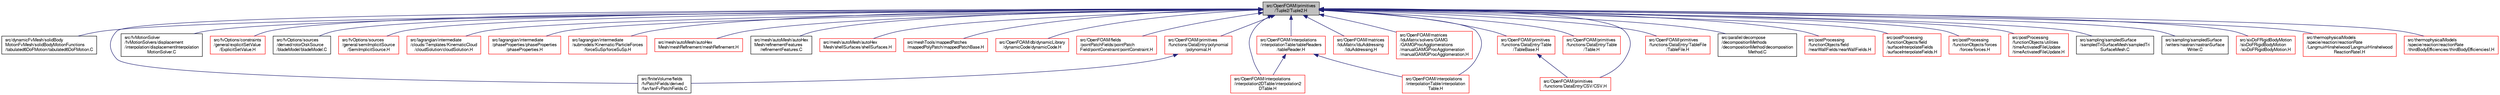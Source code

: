 digraph "src/OpenFOAM/primitives/Tuple2/Tuple2.H"
{
  bgcolor="transparent";
  edge [fontname="FreeSans",fontsize="10",labelfontname="FreeSans",labelfontsize="10"];
  node [fontname="FreeSans",fontsize="10",shape=record];
  Node55 [label="src/OpenFOAM/primitives\l/Tuple2/Tuple2.H",height=0.2,width=0.4,color="black", fillcolor="grey75", style="filled", fontcolor="black"];
  Node55 -> Node56 [dir="back",color="midnightblue",fontsize="10",style="solid",fontname="FreeSans"];
  Node56 [label="src/dynamicFvMesh/solidBody\lMotionFvMesh/solidBodyMotionFunctions\l/tabulated6DoFMotion/tabulated6DoFMotion.C",height=0.2,width=0.4,color="black",URL="$a00347.html"];
  Node55 -> Node57 [dir="back",color="midnightblue",fontsize="10",style="solid",fontname="FreeSans"];
  Node57 [label="src/finiteVolume/fields\l/fvPatchFields/derived\l/fan/fanFvPatchFields.C",height=0.2,width=0.4,color="black",URL="$a01844.html"];
  Node55 -> Node58 [dir="back",color="midnightblue",fontsize="10",style="solid",fontname="FreeSans"];
  Node58 [label="src/fvMotionSolver\l/fvMotionSolvers/displacement\l/interpolation/displacementInterpolation\lMotionSolver.C",height=0.2,width=0.4,color="black",URL="$a04379.html"];
  Node55 -> Node59 [dir="back",color="midnightblue",fontsize="10",style="solid",fontname="FreeSans"];
  Node59 [label="src/fvOptions/constraints\l/general/explicitSetValue\l/ExplicitSetValue.H",height=0.2,width=0.4,color="red",URL="$a04598.html"];
  Node55 -> Node63 [dir="back",color="midnightblue",fontsize="10",style="solid",fontname="FreeSans"];
  Node63 [label="src/fvOptions/sources\l/derived/rotorDiskSource\l/bladeModel/bladeModel.C",height=0.2,width=0.4,color="black",URL="$a04682.html"];
  Node55 -> Node64 [dir="back",color="midnightblue",fontsize="10",style="solid",fontname="FreeSans"];
  Node64 [label="src/fvOptions/sources\l/general/semiImplicitSource\l/SemiImplicitSource.H",height=0.2,width=0.4,color="red",URL="$a04775.html"];
  Node55 -> Node69 [dir="back",color="midnightblue",fontsize="10",style="solid",fontname="FreeSans"];
  Node69 [label="src/lagrangian/intermediate\l/clouds/Templates/KinematicCloud\l/cloudSolution/cloudSolution.H",height=0.2,width=0.4,color="red",URL="$a05192.html"];
  Node55 -> Node100 [dir="back",color="midnightblue",fontsize="10",style="solid",fontname="FreeSans"];
  Node100 [label="src/lagrangian/intermediate\l/phaseProperties/phaseProperties\l/phaseProperties.H",height=0.2,width=0.4,color="red",URL="$a05513.html"];
  Node55 -> Node119 [dir="back",color="midnightblue",fontsize="10",style="solid",fontname="FreeSans"];
  Node119 [label="src/lagrangian/intermediate\l/submodels/Kinematic/ParticleForces\l/forceSuSp/forceSuSp.H",height=0.2,width=0.4,color="red",URL="$a05837.html"];
  Node55 -> Node159 [dir="back",color="midnightblue",fontsize="10",style="solid",fontname="FreeSans"];
  Node159 [label="src/mesh/autoMesh/autoHex\lMesh/meshRefinement/meshRefinement.H",height=0.2,width=0.4,color="red",URL="$a06920.html"];
  Node55 -> Node177 [dir="back",color="midnightblue",fontsize="10",style="solid",fontname="FreeSans"];
  Node177 [label="src/mesh/autoMesh/autoHex\lMesh/refinementFeatures\l/refinementFeatures.C",height=0.2,width=0.4,color="black",URL="$a06947.html"];
  Node55 -> Node178 [dir="back",color="midnightblue",fontsize="10",style="solid",fontname="FreeSans"];
  Node178 [label="src/mesh/autoMesh/autoHex\lMesh/shellSurfaces/shellSurfaces.H",height=0.2,width=0.4,color="red",URL="$a06968.html"];
  Node55 -> Node181 [dir="back",color="midnightblue",fontsize="10",style="solid",fontname="FreeSans"];
  Node181 [label="src/meshTools/mappedPatches\l/mappedPolyPatch/mappedPatchBase.H",height=0.2,width=0.4,color="red",URL="$a07595.html"];
  Node55 -> Node344 [dir="back",color="midnightblue",fontsize="10",style="solid",fontname="FreeSans"];
  Node344 [label="src/OpenFOAM/db/dynamicLibrary\l/dynamicCode/dynamicCode.H",height=0.2,width=0.4,color="red",URL="$a08909.html"];
  Node55 -> Node356 [dir="back",color="midnightblue",fontsize="10",style="solid",fontname="FreeSans"];
  Node356 [label="src/OpenFOAM/fields\l/pointPatchFields/pointPatch\lField/pointConstraint/pointConstraint.H",height=0.2,width=0.4,color="red",URL="$a10139.html"];
  Node55 -> Node399 [dir="back",color="midnightblue",fontsize="10",style="solid",fontname="FreeSans"];
  Node399 [label="src/OpenFOAM/interpolations\l/interpolation2DTable/interpolation2\lDTable.H",height=0.2,width=0.4,color="red",URL="$a10406.html"];
  Node55 -> Node404 [dir="back",color="midnightblue",fontsize="10",style="solid",fontname="FreeSans"];
  Node404 [label="src/OpenFOAM/interpolations\l/interpolationTable/interpolation\lTable.H",height=0.2,width=0.4,color="red",URL="$a10421.html"];
  Node55 -> Node421 [dir="back",color="midnightblue",fontsize="10",style="solid",fontname="FreeSans"];
  Node421 [label="src/OpenFOAM/interpolations\l/interpolationTable/tableReaders\l/tableReader.H",height=0.2,width=0.4,color="red",URL="$a10445.html"];
  Node421 -> Node399 [dir="back",color="midnightblue",fontsize="10",style="solid",fontname="FreeSans"];
  Node421 -> Node404 [dir="back",color="midnightblue",fontsize="10",style="solid",fontname="FreeSans"];
  Node55 -> Node432 [dir="back",color="midnightblue",fontsize="10",style="solid",fontname="FreeSans"];
  Node432 [label="src/OpenFOAM/matrices\l/lduMatrix/lduAddressing\l/lduAddressing.H",height=0.2,width=0.4,color="red",URL="$a10640.html"];
  Node55 -> Node2150 [dir="back",color="midnightblue",fontsize="10",style="solid",fontname="FreeSans"];
  Node2150 [label="src/OpenFOAM/matrices\l/lduMatrix/solvers/GAMG\l/GAMGProcAgglomerations\l/manualGAMGProcAgglomeration\l/manualGAMGProcAgglomeration.H",height=0.2,width=0.4,color="red",URL="$a10862.html"];
  Node55 -> Node2151 [dir="back",color="midnightblue",fontsize="10",style="solid",fontname="FreeSans"];
  Node2151 [label="src/OpenFOAM/primitives\l/functions/DataEntry/CSV/CSV.H",height=0.2,width=0.4,color="red",URL="$a12233.html"];
  Node55 -> Node2154 [dir="back",color="midnightblue",fontsize="10",style="solid",fontname="FreeSans"];
  Node2154 [label="src/OpenFOAM/primitives\l/functions/DataEntry/polynomial\l/polynomial.H",height=0.2,width=0.4,color="red",URL="$a12260.html"];
  Node2154 -> Node57 [dir="back",color="midnightblue",fontsize="10",style="solid",fontname="FreeSans"];
  Node55 -> Node2157 [dir="back",color="midnightblue",fontsize="10",style="solid",fontname="FreeSans"];
  Node2157 [label="src/OpenFOAM/primitives\l/functions/DataEntry/Table\l/Table.H",height=0.2,width=0.4,color="red",URL="$a12269.html"];
  Node55 -> Node2159 [dir="back",color="midnightblue",fontsize="10",style="solid",fontname="FreeSans"];
  Node2159 [label="src/OpenFOAM/primitives\l/functions/DataEntry/Table\l/TableBase.H",height=0.2,width=0.4,color="red",URL="$a12275.html"];
  Node2159 -> Node2151 [dir="back",color="midnightblue",fontsize="10",style="solid",fontname="FreeSans"];
  Node55 -> Node2161 [dir="back",color="midnightblue",fontsize="10",style="solid",fontname="FreeSans"];
  Node2161 [label="src/OpenFOAM/primitives\l/functions/DataEntry/TableFile\l/TableFile.H",height=0.2,width=0.4,color="red",URL="$a12287.html"];
  Node55 -> Node2163 [dir="back",color="midnightblue",fontsize="10",style="solid",fontname="FreeSans"];
  Node2163 [label="src/parallel/decompose\l/decompositionMethods\l/decompositionMethod/decomposition\lMethod.C",height=0.2,width=0.4,color="black",URL="$a12980.html"];
  Node55 -> Node1401 [dir="back",color="midnightblue",fontsize="10",style="solid",fontname="FreeSans"];
  Node1401 [label="src/postProcessing\l/functionObjects/field\l/nearWallFields/nearWallFields.H",height=0.2,width=0.4,color="red",URL="$a13358.html"];
  Node55 -> Node864 [dir="back",color="midnightblue",fontsize="10",style="solid",fontname="FreeSans"];
  Node864 [label="src/postProcessing\l/functionObjects/field\l/surfaceInterpolateFields\l/surfaceInterpolateFields.H",height=0.2,width=0.4,color="red",URL="$a13448.html"];
  Node55 -> Node2164 [dir="back",color="midnightblue",fontsize="10",style="solid",fontname="FreeSans"];
  Node2164 [label="src/postProcessing\l/functionObjects/forces\l/forces/forces.H",height=0.2,width=0.4,color="red",URL="$a13511.html"];
  Node55 -> Node2173 [dir="back",color="midnightblue",fontsize="10",style="solid",fontname="FreeSans"];
  Node2173 [label="src/postProcessing\l/functionObjects/utilities\l/timeActivatedFileUpdate\l/timeActivatedFileUpdate.H",height=0.2,width=0.4,color="red",URL="$a13856.html"];
  Node55 -> Node1888 [dir="back",color="midnightblue",fontsize="10",style="solid",fontname="FreeSans"];
  Node1888 [label="src/sampling/sampledSurface\l/sampledTriSurfaceMesh/sampledTri\lSurfaceMesh.C",height=0.2,width=0.4,color="black",URL="$a14804.html"];
  Node55 -> Node2178 [dir="back",color="midnightblue",fontsize="10",style="solid",fontname="FreeSans"];
  Node2178 [label="src/sampling/sampledSurface\l/writers/nastran/nastranSurface\lWriter.C",height=0.2,width=0.4,color="black",URL="$a14855.html"];
  Node55 -> Node385 [dir="back",color="midnightblue",fontsize="10",style="solid",fontname="FreeSans"];
  Node385 [label="src/sixDoFRigidBodyMotion\l/sixDoFRigidBodyMotion\l/sixDoFRigidBodyMotion.H",height=0.2,width=0.4,color="red",URL="$a14993.html"];
  Node55 -> Node2179 [dir="back",color="midnightblue",fontsize="10",style="solid",fontname="FreeSans"];
  Node2179 [label="src/thermophysicalModels\l/specie/reaction/reactionRate\l/LangmuirHinshelwood/LangmuirHinshelwood\lReactionRateI.H",height=0.2,width=0.4,color="red",URL="$a16523.html"];
  Node55 -> Node2182 [dir="back",color="midnightblue",fontsize="10",style="solid",fontname="FreeSans"];
  Node2182 [label="src/thermophysicalModels\l/specie/reaction/reactionRate\l/thirdBodyEfficiencies/thirdBodyEfficienciesI.H",height=0.2,width=0.4,color="red",URL="$a16541.html"];
}

